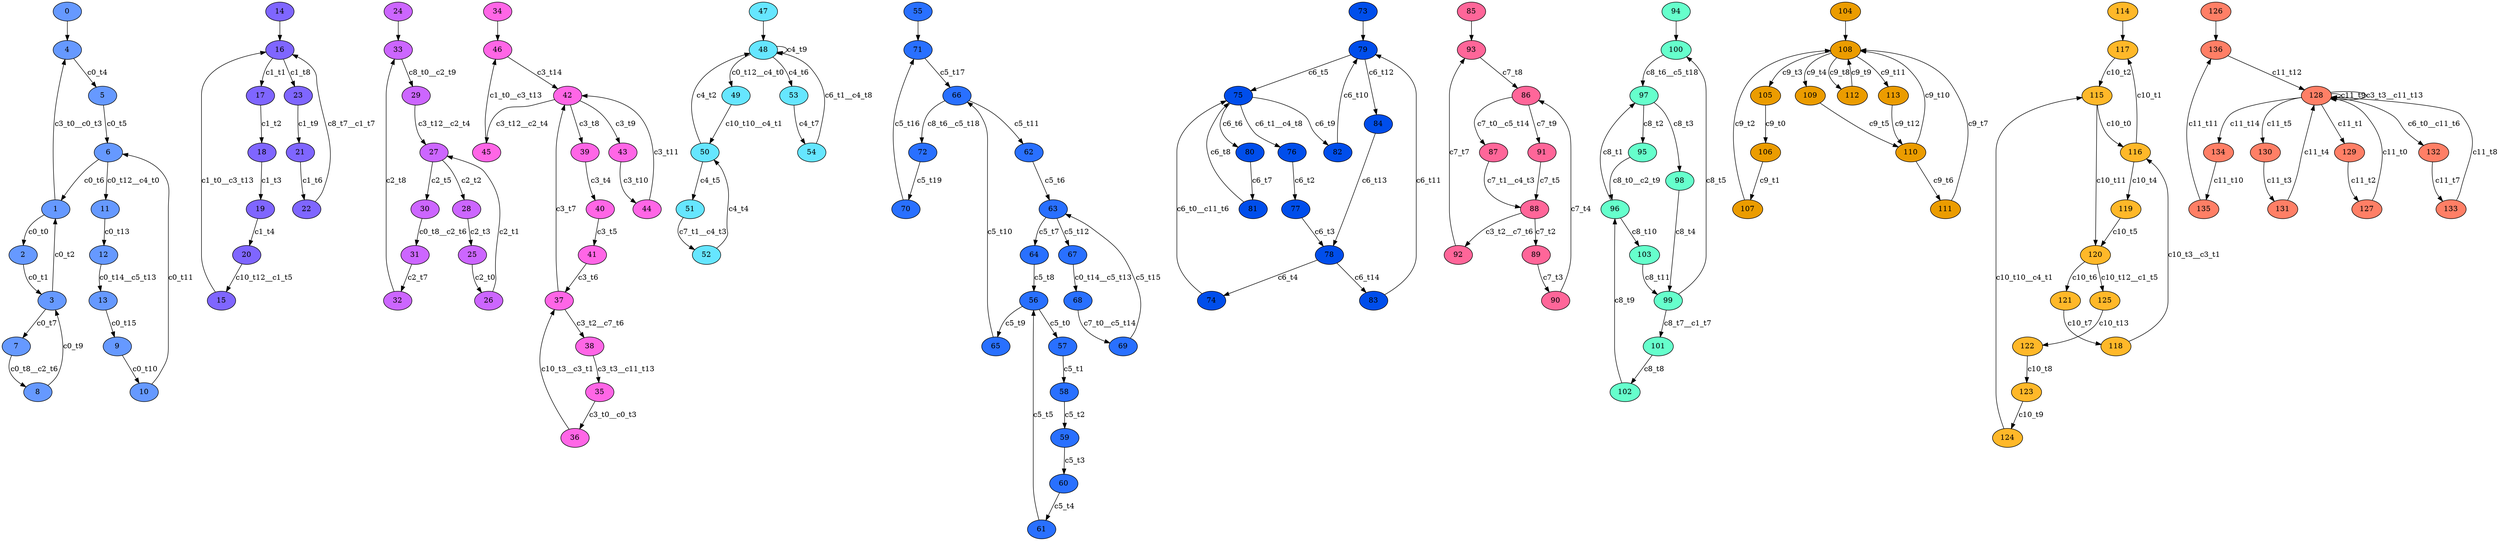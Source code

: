 digraph G {
  subgraph component0 {
0 [label="0" fillcolor="#6699FF" style=filled];
1 [label="1" fillcolor="#6699FF" style=filled];
2 [label="2" fillcolor="#6699FF" style=filled];
3 [label="3" fillcolor="#6699FF" style=filled];
4 [label="4" fillcolor="#6699FF" style=filled];
5 [label="5" fillcolor="#6699FF" style=filled];
6 [label="6" fillcolor="#6699FF" style=filled];
7 [label="7" fillcolor="#6699FF" style=filled];
8 [label="8" fillcolor="#6699FF" style=filled];
9 [label="9" fillcolor="#6699FF" style=filled];
10 [label="10" fillcolor="#6699FF" style=filled];
11 [label="11" fillcolor="#6699FF" style=filled];
12 [label="12" fillcolor="#6699FF" style=filled];
13 [label="13" fillcolor="#6699FF" style=filled];
1->2 [label="c0_t0" color=black ];
2->3 [label="c0_t1" color=black ];
3->1 [label="c0_t2" color=black ];
4->5 [label="c0_t4" color=black ];
5->6 [label="c0_t5" color=black ];
6->1 [label="c0_t6" color=black ];
3->7 [label="c0_t7" color=black ];
8->3 [label="c0_t9" color=black ];
9->10 [label="c0_t10" color=black ];
10->6 [label="c0_t11" color=black ];
11->12 [label="c0_t13" color=black ];
13->9 [label="c0_t15" color=black ];
0->4 [label="" color=black ];
6->11 [label="c0_t12__c4_t0" color=black ];
12->13 [label="c0_t14__c5_t13" color=black ];
7->8 [label="c0_t8__c2_t6" color=black ];
1->4 [label="c3_t0__c0_t3" color=black ];
  }
  subgraph component1 {
14 [label="14" fillcolor="#7F66FF" style=filled];
15 [label="15" fillcolor="#7F66FF" style=filled];
16 [label="16" fillcolor="#7F66FF" style=filled];
17 [label="17" fillcolor="#7F66FF" style=filled];
18 [label="18" fillcolor="#7F66FF" style=filled];
19 [label="19" fillcolor="#7F66FF" style=filled];
20 [label="20" fillcolor="#7F66FF" style=filled];
21 [label="21" fillcolor="#7F66FF" style=filled];
22 [label="22" fillcolor="#7F66FF" style=filled];
23 [label="23" fillcolor="#7F66FF" style=filled];
16->17 [label="c1_t1" color=black ];
17->18 [label="c1_t2" color=black ];
18->19 [label="c1_t3" color=black ];
19->20 [label="c1_t4" color=black ];
21->22 [label="c1_t6" color=black ];
16->23 [label="c1_t8" color=black ];
23->21 [label="c1_t9" color=black ];
14->16 [label="" color=black ];
15->16 [label="c1_t0__c3_t13" color=black ];
22->16 [label="c8_t7__c1_t7" color=black ];
20->15 [label="c10_t12__c1_t5" color=black ];
  }
  subgraph component2 {
24 [label="24" fillcolor="#CC66FF" style=filled];
25 [label="25" fillcolor="#CC66FF" style=filled];
26 [label="26" fillcolor="#CC66FF" style=filled];
27 [label="27" fillcolor="#CC66FF" style=filled];
28 [label="28" fillcolor="#CC66FF" style=filled];
29 [label="29" fillcolor="#CC66FF" style=filled];
30 [label="30" fillcolor="#CC66FF" style=filled];
31 [label="31" fillcolor="#CC66FF" style=filled];
32 [label="32" fillcolor="#CC66FF" style=filled];
33 [label="33" fillcolor="#CC66FF" style=filled];
25->26 [label="c2_t0" color=black ];
26->27 [label="c2_t1" color=black ];
27->28 [label="c2_t2" color=black ];
28->25 [label="c2_t3" color=black ];
27->30 [label="c2_t5" color=black ];
31->32 [label="c2_t7" color=black ];
32->33 [label="c2_t8" color=black ];
24->33 [label="" color=black ];
30->31 [label="c0_t8__c2_t6" color=black ];
33->29 [label="c8_t0__c2_t9" color=black ];
29->27 [label="c3_t12__c2_t4" color=black ];
  }
  subgraph component3 {
34 [label="34" fillcolor="#FF66E6" style=filled];
35 [label="35" fillcolor="#FF66E6" style=filled];
36 [label="36" fillcolor="#FF66E6" style=filled];
37 [label="37" fillcolor="#FF66E6" style=filled];
38 [label="38" fillcolor="#FF66E6" style=filled];
39 [label="39" fillcolor="#FF66E6" style=filled];
40 [label="40" fillcolor="#FF66E6" style=filled];
41 [label="41" fillcolor="#FF66E6" style=filled];
42 [label="42" fillcolor="#FF66E6" style=filled];
43 [label="43" fillcolor="#FF66E6" style=filled];
44 [label="44" fillcolor="#FF66E6" style=filled];
45 [label="45" fillcolor="#FF66E6" style=filled];
46 [label="46" fillcolor="#FF66E6" style=filled];
39->40 [label="c3_t4" color=black ];
40->41 [label="c3_t5" color=black ];
41->37 [label="c3_t6" color=black ];
37->42 [label="c3_t7" color=black ];
42->39 [label="c3_t8" color=black ];
42->43 [label="c3_t9" color=black ];
43->44 [label="c3_t10" color=black ];
44->42 [label="c3_t11" color=black ];
46->42 [label="c3_t14" color=black ];
34->46 [label="" color=black ];
37->38 [label="c3_t2__c7_t6" color=black ];
45->46 [label="c1_t0__c3_t13" color=black ];
38->35 [label="c3_t3__c11_t13" color=black ];
42->45 [label="c3_t12__c2_t4" color=black ];
36->37 [label="c10_t3__c3_t1" color=black ];
35->36 [label="c3_t0__c0_t3" color=black ];
  }
  subgraph component4 {
47 [label="47" fillcolor="#66E6FF" style=filled];
48 [label="48" fillcolor="#66E6FF" style=filled];
49 [label="49" fillcolor="#66E6FF" style=filled];
50 [label="50" fillcolor="#66E6FF" style=filled];
51 [label="51" fillcolor="#66E6FF" style=filled];
52 [label="52" fillcolor="#66E6FF" style=filled];
53 [label="53" fillcolor="#66E6FF" style=filled];
54 [label="54" fillcolor="#66E6FF" style=filled];
50->48 [label="c4_t2" color=black ];
52->50 [label="c4_t4" color=black ];
50->51 [label="c4_t5" color=black ];
48->53 [label="c4_t6" color=black ];
53->54 [label="c4_t7" color=black ];
48->48 [label="c4_t9" color=black ];
47->48 [label="" color=black ];
48->49 [label="c0_t12__c4_t0" color=black ];
51->52 [label="c7_t1__c4_t3" color=black ];
49->50 [label="c10_t10__c4_t1" color=black ];
54->48 [label="c6_t1__c4_t8" color=black ];
  }
  subgraph component5 {
55 [label="55" fillcolor="#2970FF" style=filled];
56 [label="56" fillcolor="#2970FF" style=filled];
57 [label="57" fillcolor="#2970FF" style=filled];
58 [label="58" fillcolor="#2970FF" style=filled];
59 [label="59" fillcolor="#2970FF" style=filled];
60 [label="60" fillcolor="#2970FF" style=filled];
61 [label="61" fillcolor="#2970FF" style=filled];
62 [label="62" fillcolor="#2970FF" style=filled];
63 [label="63" fillcolor="#2970FF" style=filled];
64 [label="64" fillcolor="#2970FF" style=filled];
65 [label="65" fillcolor="#2970FF" style=filled];
66 [label="66" fillcolor="#2970FF" style=filled];
67 [label="67" fillcolor="#2970FF" style=filled];
68 [label="68" fillcolor="#2970FF" style=filled];
69 [label="69" fillcolor="#2970FF" style=filled];
70 [label="70" fillcolor="#2970FF" style=filled];
71 [label="71" fillcolor="#2970FF" style=filled];
72 [label="72" fillcolor="#2970FF" style=filled];
56->57 [label="c5_t0" color=black ];
57->58 [label="c5_t1" color=black ];
58->59 [label="c5_t2" color=black ];
59->60 [label="c5_t3" color=black ];
60->61 [label="c5_t4" color=black ];
61->56 [label="c5_t5" color=black ];
62->63 [label="c5_t6" color=black ];
63->64 [label="c5_t7" color=black ];
64->56 [label="c5_t8" color=black ];
56->65 [label="c5_t9" color=black ];
65->66 [label="c5_t10" color=black ];
66->62 [label="c5_t11" color=black ];
63->67 [label="c5_t12" color=black ];
69->63 [label="c5_t15" color=black ];
70->71 [label="c5_t16" color=black ];
71->66 [label="c5_t17" color=black ];
72->70 [label="c5_t19" color=black ];
55->71 [label="" color=black ];
66->72 [label="c8_t6__c5_t18" color=black ];
67->68 [label="c0_t14__c5_t13" color=black ];
68->69 [label="c7_t0__c5_t14" color=black ];
  }
  subgraph component6 {
73 [label="73" fillcolor="#004EEB" style=filled];
74 [label="74" fillcolor="#004EEB" style=filled];
75 [label="75" fillcolor="#004EEB" style=filled];
76 [label="76" fillcolor="#004EEB" style=filled];
77 [label="77" fillcolor="#004EEB" style=filled];
78 [label="78" fillcolor="#004EEB" style=filled];
79 [label="79" fillcolor="#004EEB" style=filled];
80 [label="80" fillcolor="#004EEB" style=filled];
81 [label="81" fillcolor="#004EEB" style=filled];
82 [label="82" fillcolor="#004EEB" style=filled];
83 [label="83" fillcolor="#004EEB" style=filled];
84 [label="84" fillcolor="#004EEB" style=filled];
76->77 [label="c6_t2" color=black ];
77->78 [label="c6_t3" color=black ];
78->74 [label="c6_t4" color=black ];
79->75 [label="c6_t5" color=black ];
75->80 [label="c6_t6" color=black ];
80->81 [label="c6_t7" color=black ];
81->75 [label="c6_t8" color=black ];
75->82 [label="c6_t9" color=black ];
82->79 [label="c6_t10" color=black ];
83->79 [label="c6_t11" color=black ];
79->84 [label="c6_t12" color=black ];
84->78 [label="c6_t13" color=black ];
78->83 [label="c6_t14" color=black ];
73->79 [label="" color=black ];
74->75 [label="c6_t0__c11_t6" color=black ];
75->76 [label="c6_t1__c4_t8" color=black ];
  }
  subgraph component7 {
85 [label="85" fillcolor="#FF6699" style=filled];
86 [label="86" fillcolor="#FF6699" style=filled];
87 [label="87" fillcolor="#FF6699" style=filled];
88 [label="88" fillcolor="#FF6699" style=filled];
89 [label="89" fillcolor="#FF6699" style=filled];
90 [label="90" fillcolor="#FF6699" style=filled];
91 [label="91" fillcolor="#FF6699" style=filled];
92 [label="92" fillcolor="#FF6699" style=filled];
93 [label="93" fillcolor="#FF6699" style=filled];
88->89 [label="c7_t2" color=black ];
89->90 [label="c7_t3" color=black ];
90->86 [label="c7_t4" color=black ];
91->88 [label="c7_t5" color=black ];
92->93 [label="c7_t7" color=black ];
93->86 [label="c7_t8" color=black ];
86->91 [label="c7_t9" color=black ];
85->93 [label="" color=black ];
88->92 [label="c3_t2__c7_t6" color=black ];
87->88 [label="c7_t1__c4_t3" color=black ];
86->87 [label="c7_t0__c5_t14" color=black ];
  }
  subgraph component8 {
94 [label="94" fillcolor="#66FFCC" style=filled];
95 [label="95" fillcolor="#66FFCC" style=filled];
96 [label="96" fillcolor="#66FFCC" style=filled];
97 [label="97" fillcolor="#66FFCC" style=filled];
98 [label="98" fillcolor="#66FFCC" style=filled];
99 [label="99" fillcolor="#66FFCC" style=filled];
100 [label="100" fillcolor="#66FFCC" style=filled];
101 [label="101" fillcolor="#66FFCC" style=filled];
102 [label="102" fillcolor="#66FFCC" style=filled];
103 [label="103" fillcolor="#66FFCC" style=filled];
96->97 [label="c8_t1" color=black ];
97->95 [label="c8_t2" color=black ];
97->98 [label="c8_t3" color=black ];
98->99 [label="c8_t4" color=black ];
99->100 [label="c8_t5" color=black ];
101->102 [label="c8_t8" color=black ];
102->96 [label="c8_t9" color=black ];
96->103 [label="c8_t10" color=black ];
103->99 [label="c8_t11" color=black ];
94->100 [label="" color=black ];
100->97 [label="c8_t6__c5_t18" color=black ];
95->96 [label="c8_t0__c2_t9" color=black ];
99->101 [label="c8_t7__c1_t7" color=black ];
  }
  subgraph component9 {
104 [label="104" fillcolor="#EB9C00" style=filled];
105 [label="105" fillcolor="#EB9C00" style=filled];
106 [label="106" fillcolor="#EB9C00" style=filled];
107 [label="107" fillcolor="#EB9C00" style=filled];
108 [label="108" fillcolor="#EB9C00" style=filled];
109 [label="109" fillcolor="#EB9C00" style=filled];
110 [label="110" fillcolor="#EB9C00" style=filled];
111 [label="111" fillcolor="#EB9C00" style=filled];
112 [label="112" fillcolor="#EB9C00" style=filled];
113 [label="113" fillcolor="#EB9C00" style=filled];
105->106 [label="c9_t0" color=black ];
106->107 [label="c9_t1" color=black ];
107->108 [label="c9_t2" color=black ];
108->105 [label="c9_t3" color=black ];
108->109 [label="c9_t4" color=black ];
109->110 [label="c9_t5" color=black ];
110->111 [label="c9_t6" color=black ];
111->108 [label="c9_t7" color=black ];
108->112 [label="c9_t8" color=black ];
112->108 [label="c9_t9" color=black ];
110->108 [label="c9_t10" color=black ];
108->113 [label="c9_t11" color=black ];
113->110 [label="c9_t12" color=black ];
104->108 [label="" color=black ];
  }
  subgraph component10 {
114 [label="114" fillcolor="#FFB829" style=filled];
115 [label="115" fillcolor="#FFB829" style=filled];
116 [label="116" fillcolor="#FFB829" style=filled];
117 [label="117" fillcolor="#FFB829" style=filled];
118 [label="118" fillcolor="#FFB829" style=filled];
119 [label="119" fillcolor="#FFB829" style=filled];
120 [label="120" fillcolor="#FFB829" style=filled];
121 [label="121" fillcolor="#FFB829" style=filled];
122 [label="122" fillcolor="#FFB829" style=filled];
123 [label="123" fillcolor="#FFB829" style=filled];
124 [label="124" fillcolor="#FFB829" style=filled];
125 [label="125" fillcolor="#FFB829" style=filled];
115->116 [label="c10_t0" color=black ];
116->117 [label="c10_t1" color=black ];
117->115 [label="c10_t2" color=black ];
116->119 [label="c10_t4" color=black ];
119->120 [label="c10_t5" color=black ];
120->121 [label="c10_t6" color=black ];
121->118 [label="c10_t7" color=black ];
122->123 [label="c10_t8" color=black ];
123->124 [label="c10_t9" color=black ];
115->120 [label="c10_t11" color=black ];
125->122 [label="c10_t13" color=black ];
114->117 [label="" color=black ];
124->115 [label="c10_t10__c4_t1" color=black ];
118->116 [label="c10_t3__c3_t1" color=black ];
120->125 [label="c10_t12__c1_t5" color=black ];
  }
  subgraph component11 {
126 [label="126" fillcolor="#FF7F66" style=filled];
127 [label="127" fillcolor="#FF7F66" style=filled];
128 [label="128" fillcolor="#FF7F66" style=filled];
129 [label="129" fillcolor="#FF7F66" style=filled];
130 [label="130" fillcolor="#FF7F66" style=filled];
131 [label="131" fillcolor="#FF7F66" style=filled];
132 [label="132" fillcolor="#FF7F66" style=filled];
133 [label="133" fillcolor="#FF7F66" style=filled];
134 [label="134" fillcolor="#FF7F66" style=filled];
135 [label="135" fillcolor="#FF7F66" style=filled];
136 [label="136" fillcolor="#FF7F66" style=filled];
127->128 [label="c11_t0" color=black ];
128->129 [label="c11_t1" color=black ];
129->127 [label="c11_t2" color=black ];
130->131 [label="c11_t3" color=black ];
131->128 [label="c11_t4" color=black ];
128->130 [label="c11_t5" color=black ];
132->133 [label="c11_t7" color=black ];
133->128 [label="c11_t8" color=black ];
128->128 [label="c11_t9" color=black ];
134->135 [label="c11_t10" color=black ];
135->136 [label="c11_t11" color=black ];
136->128 [label="c11_t12" color=black ];
128->134 [label="c11_t14" color=black ];
126->136 [label="" color=black ];
128->132 [label="c6_t0__c11_t6" color=black ];
128->128 [label="c3_t3__c11_t13" color=black ];
  }
}
